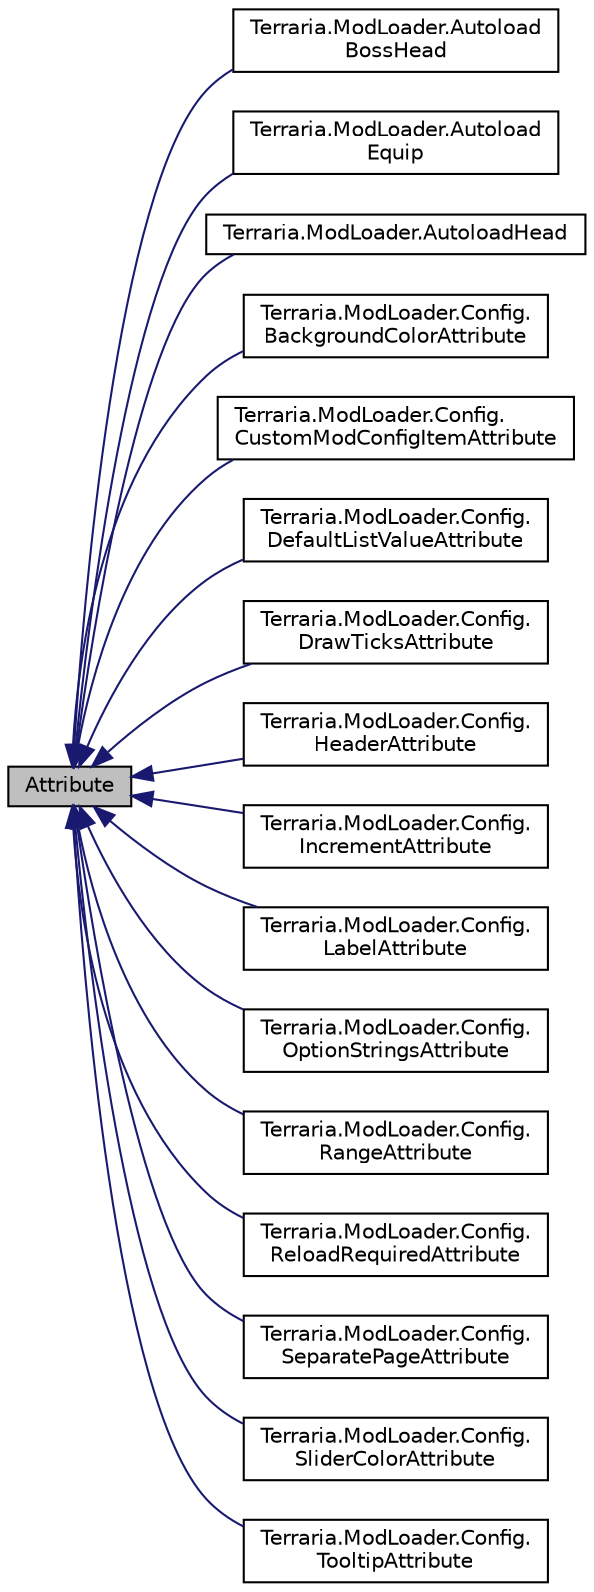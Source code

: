 digraph "Attribute"
{
  edge [fontname="Helvetica",fontsize="10",labelfontname="Helvetica",labelfontsize="10"];
  node [fontname="Helvetica",fontsize="10",shape=record];
  rankdir="LR";
  Node0 [label="Attribute",height=0.2,width=0.4,color="black", fillcolor="grey75", style="filled", fontcolor="black"];
  Node0 -> Node1 [dir="back",color="midnightblue",fontsize="10",style="solid",fontname="Helvetica"];
  Node1 [label="Terraria.ModLoader.Autoload\lBossHead",height=0.2,width=0.4,color="black", fillcolor="white", style="filled",URL="$class_terraria_1_1_mod_loader_1_1_autoload_boss_head.html"];
  Node0 -> Node2 [dir="back",color="midnightblue",fontsize="10",style="solid",fontname="Helvetica"];
  Node2 [label="Terraria.ModLoader.Autoload\lEquip",height=0.2,width=0.4,color="black", fillcolor="white", style="filled",URL="$class_terraria_1_1_mod_loader_1_1_autoload_equip.html"];
  Node0 -> Node3 [dir="back",color="midnightblue",fontsize="10",style="solid",fontname="Helvetica"];
  Node3 [label="Terraria.ModLoader.AutoloadHead",height=0.2,width=0.4,color="black", fillcolor="white", style="filled",URL="$class_terraria_1_1_mod_loader_1_1_autoload_head.html"];
  Node0 -> Node4 [dir="back",color="midnightblue",fontsize="10",style="solid",fontname="Helvetica"];
  Node4 [label="Terraria.ModLoader.Config.\lBackgroundColorAttribute",height=0.2,width=0.4,color="black", fillcolor="white", style="filled",URL="$class_terraria_1_1_mod_loader_1_1_config_1_1_background_color_attribute.html",tooltip="Specifies a background color to be used for the property, field, or class in the ModConfig UI..."];
  Node0 -> Node5 [dir="back",color="midnightblue",fontsize="10",style="solid",fontname="Helvetica"];
  Node5 [label="Terraria.ModLoader.Config.\lCustomModConfigItemAttribute",height=0.2,width=0.4,color="black", fillcolor="white", style="filled",URL="$class_terraria_1_1_mod_loader_1_1_config_1_1_custom_mod_config_item_attribute.html",tooltip="Use this attribute to specify a custom UI element to be used for the annotated property, field, or class in the ModConfig UI. "];
  Node0 -> Node6 [dir="back",color="midnightblue",fontsize="10",style="solid",fontname="Helvetica"];
  Node6 [label="Terraria.ModLoader.Config.\lDefaultListValueAttribute",height=0.2,width=0.4,color="black", fillcolor="white", style="filled",URL="$class_terraria_1_1_mod_loader_1_1_config_1_1_default_list_value_attribute.html",tooltip="Defines the default value to be added when using the ModConfig UI to add elements to a List ..."];
  Node0 -> Node7 [dir="back",color="midnightblue",fontsize="10",style="solid",fontname="Helvetica"];
  Node7 [label="Terraria.ModLoader.Config.\lDrawTicksAttribute",height=0.2,width=0.4,color="black", fillcolor="white", style="filled",URL="$class_terraria_1_1_mod_loader_1_1_config_1_1_draw_ticks_attribute.html",tooltip="Add this attribute and the sliders will show white tick marks at each increment. "];
  Node0 -> Node8 [dir="back",color="midnightblue",fontsize="10",style="solid",fontname="Helvetica"];
  Node8 [label="Terraria.ModLoader.Config.\lHeaderAttribute",height=0.2,width=0.4,color="black", fillcolor="white", style="filled",URL="$class_terraria_1_1_mod_loader_1_1_config_1_1_header_attribute.html",tooltip="This attribute adds a label above this property or field in the ModConfig UI that acts as a header..."];
  Node0 -> Node9 [dir="back",color="midnightblue",fontsize="10",style="solid",fontname="Helvetica"];
  Node9 [label="Terraria.ModLoader.Config.\lIncrementAttribute",height=0.2,width=0.4,color="black", fillcolor="white", style="filled",URL="$class_terraria_1_1_mod_loader_1_1_config_1_1_increment_attribute.html",tooltip="Use this to set an increment for sliders. The slider will move by the amount assigned. Remember that this is just a UI suggestion and manual editing of config files can specify other values, so validate your values. Defaults are: float: 0.01f - byte/int/uint: 1 "];
  Node0 -> Node10 [dir="back",color="midnightblue",fontsize="10",style="solid",fontname="Helvetica"];
  Node10 [label="Terraria.ModLoader.Config.\lLabelAttribute",height=0.2,width=0.4,color="black", fillcolor="white", style="filled",URL="$class_terraria_1_1_mod_loader_1_1_config_1_1_label_attribute.html",tooltip="This attribute sets a label for the property, field, or class for use in the ModConfig UI..."];
  Node0 -> Node11 [dir="back",color="midnightblue",fontsize="10",style="solid",fontname="Helvetica"];
  Node11 [label="Terraria.ModLoader.Config.\lOptionStringsAttribute",height=0.2,width=0.4,color="black", fillcolor="white", style="filled",URL="$class_terraria_1_1_mod_loader_1_1_config_1_1_option_strings_attribute.html",tooltip="By default, string fields will provide the user with a text input field. Use this attribute to restri..."];
  Node0 -> Node12 [dir="back",color="midnightblue",fontsize="10",style="solid",fontname="Helvetica"];
  Node12 [label="Terraria.ModLoader.Config.\lRangeAttribute",height=0.2,width=0.4,color="black", fillcolor="white", style="filled",URL="$class_terraria_1_1_mod_loader_1_1_config_1_1_range_attribute.html",tooltip="Specifies a range for primative data values. Without this, default min and max are as follows: float:..."];
  Node0 -> Node13 [dir="back",color="midnightblue",fontsize="10",style="solid",fontname="Helvetica"];
  Node13 [label="Terraria.ModLoader.Config.\lReloadRequiredAttribute",height=0.2,width=0.4,color="black", fillcolor="white", style="filled",URL="$class_terraria_1_1_mod_loader_1_1_config_1_1_reload_required_attribute.html",tooltip="This attribute hints that changing the value of the annotated property or field will put the config i..."];
  Node0 -> Node14 [dir="back",color="midnightblue",fontsize="10",style="solid",fontname="Helvetica"];
  Node14 [label="Terraria.ModLoader.Config.\lSeparatePageAttribute",height=0.2,width=0.4,color="black", fillcolor="white", style="filled",URL="$class_terraria_1_1_mod_loader_1_1_config_1_1_separate_page_attribute.html",tooltip="This specifies that the annotated item will appear as a button that leads to a separate page in the U..."];
  Node0 -> Node15 [dir="back",color="midnightblue",fontsize="10",style="solid",fontname="Helvetica"];
  Node15 [label="Terraria.ModLoader.Config.\lSliderColorAttribute",height=0.2,width=0.4,color="black", fillcolor="white", style="filled",URL="$class_terraria_1_1_mod_loader_1_1_config_1_1_slider_color_attribute.html",tooltip="Specifies a slider color for ModConfig elements that use a slider. The default color is white..."];
  Node0 -> Node16 [dir="back",color="midnightblue",fontsize="10",style="solid",fontname="Helvetica"];
  Node16 [label="Terraria.ModLoader.Config.\lTooltipAttribute",height=0.2,width=0.4,color="black", fillcolor="white", style="filled",URL="$class_terraria_1_1_mod_loader_1_1_config_1_1_tooltip_attribute.html",tooltip="This attribute sets a hover tooltip for the annotated property or field to be shown in the ModConfig ..."];
}
